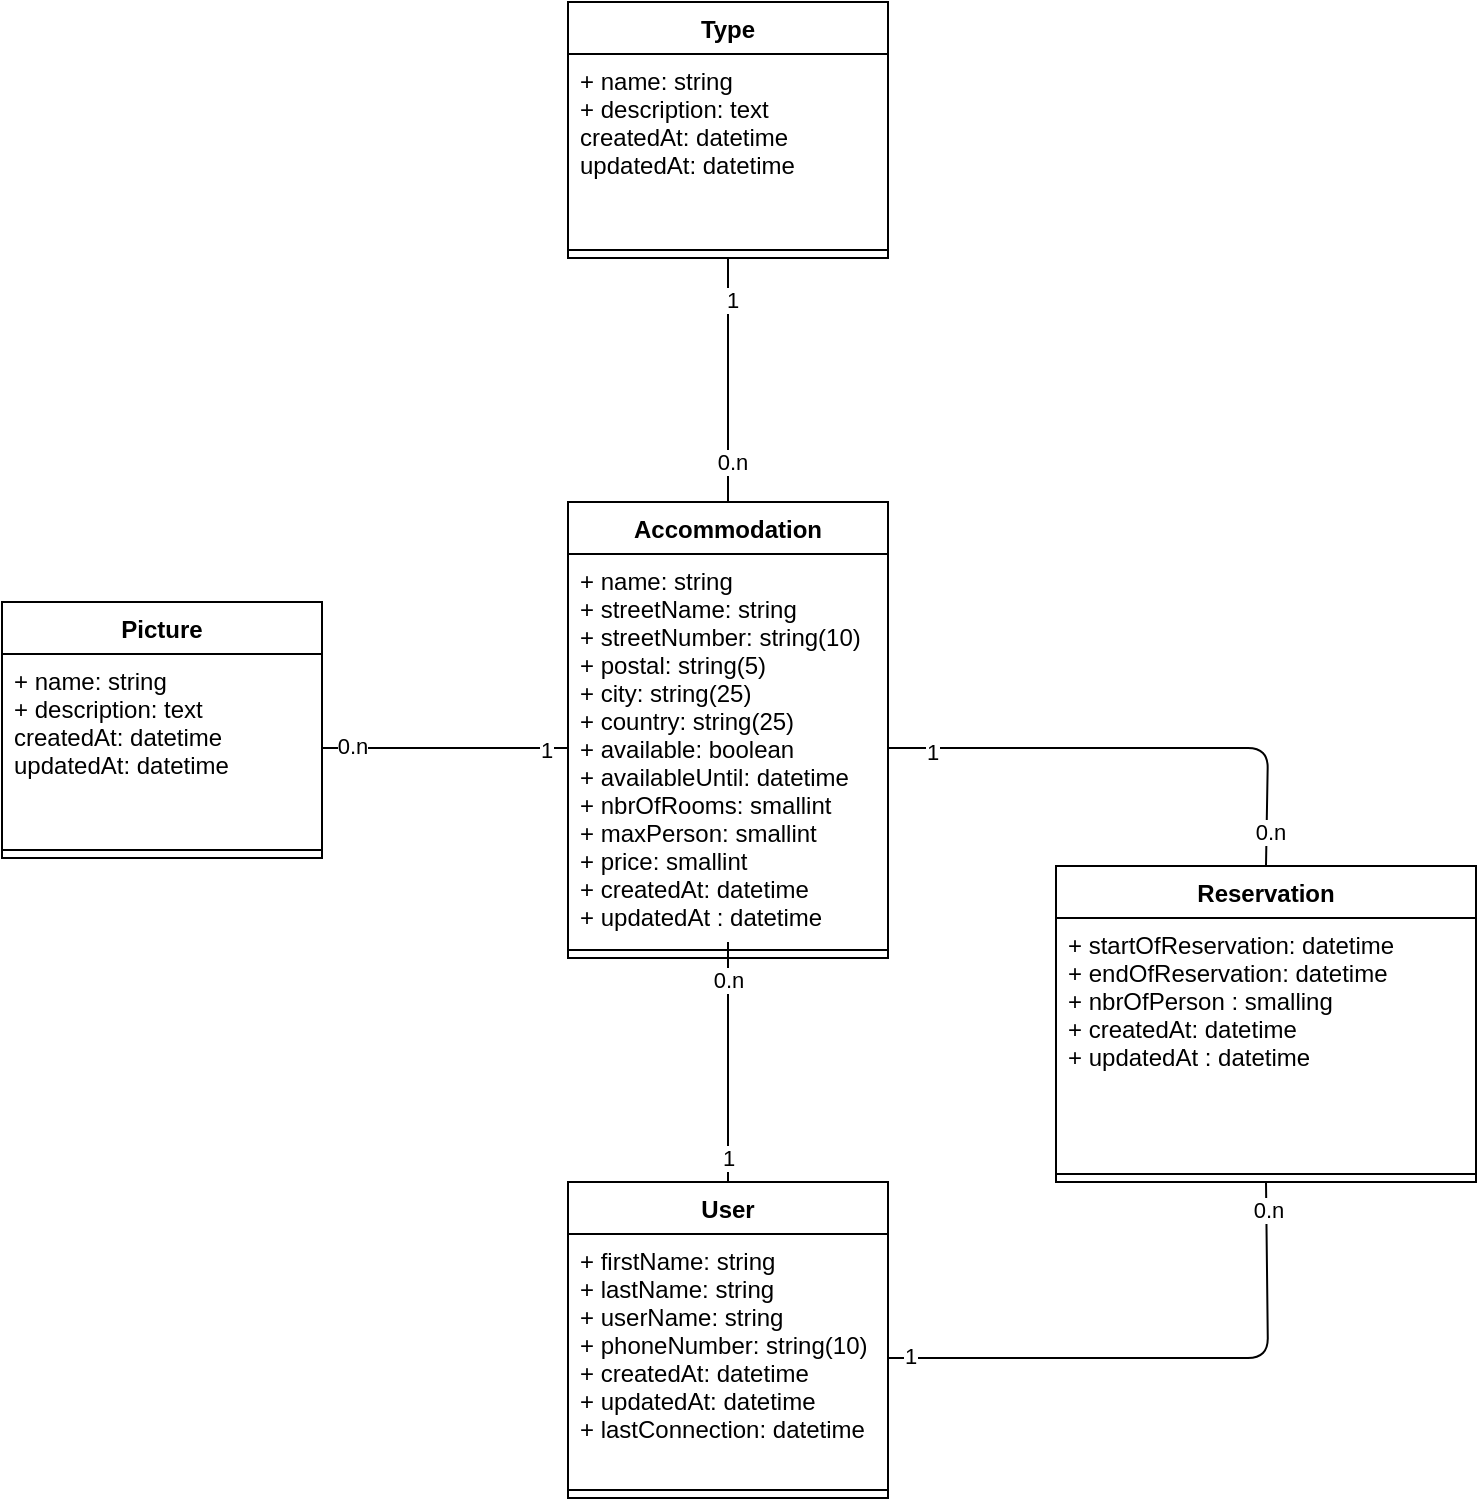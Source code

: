 <mxfile>
    <diagram id="i1747SerRFmGVv8NKZab" name="Page-1">
        <mxGraphModel dx="512" dy="498" grid="1" gridSize="10" guides="1" tooltips="1" connect="1" arrows="1" fold="1" page="1" pageScale="1" pageWidth="827" pageHeight="1169" math="0" shadow="0">
            <root>
                <mxCell id="0"/>
                <mxCell id="1" parent="0"/>
                <mxCell id="2" value="User" style="swimlane;fontStyle=1;align=center;verticalAlign=top;childLayout=stackLayout;horizontal=1;startSize=26;horizontalStack=0;resizeParent=1;resizeParentMax=0;resizeLast=0;collapsible=1;marginBottom=0;" parent="1" vertex="1">
                    <mxGeometry x="353" y="670" width="160" height="158" as="geometry"/>
                </mxCell>
                <mxCell id="3" value="+ firstName: string&#10;+ lastName: string&#10;+ userName: string&#10;+ phoneNumber: string(10)&#10;+ createdAt: datetime&#10;+ updatedAt: datetime&#10;+ lastConnection: datetime" style="text;strokeColor=none;fillColor=none;align=left;verticalAlign=top;spacingLeft=4;spacingRight=4;overflow=hidden;rotatable=0;points=[[0,0.5],[1,0.5]];portConstraint=eastwest;" parent="2" vertex="1">
                    <mxGeometry y="26" width="160" height="124" as="geometry"/>
                </mxCell>
                <mxCell id="4" value="" style="line;strokeWidth=1;fillColor=none;align=left;verticalAlign=middle;spacingTop=-1;spacingLeft=3;spacingRight=3;rotatable=0;labelPosition=right;points=[];portConstraint=eastwest;strokeColor=inherit;" parent="2" vertex="1">
                    <mxGeometry y="150" width="160" height="8" as="geometry"/>
                </mxCell>
                <mxCell id="6" value="Accommodation" style="swimlane;fontStyle=1;align=center;verticalAlign=top;childLayout=stackLayout;horizontal=1;startSize=26;horizontalStack=0;resizeParent=1;resizeParentMax=0;resizeLast=0;collapsible=1;marginBottom=0;" parent="1" vertex="1">
                    <mxGeometry x="353" y="330" width="160" height="228" as="geometry"/>
                </mxCell>
                <mxCell id="7" value="+ name: string&#10;+ streetName: string&#10;+ streetNumber: string(10)&#10;+ postal: string(5)&#10;+ city: string(25)&#10;+ country: string(25)&#10;+ available: boolean&#10;+ availableUntil: datetime&#10;+ nbrOfRooms: smallint&#10;+ maxPerson: smallint&#10;+ price: smallint&#10;+ createdAt: datetime&#10;+ updatedAt : datetime" style="text;strokeColor=none;fillColor=none;align=left;verticalAlign=top;spacingLeft=4;spacingRight=4;overflow=hidden;rotatable=0;points=[[0,0.5],[1,0.5]];portConstraint=eastwest;" parent="6" vertex="1">
                    <mxGeometry y="26" width="160" height="194" as="geometry"/>
                </mxCell>
                <mxCell id="8" value="" style="line;strokeWidth=1;fillColor=none;align=left;verticalAlign=middle;spacingTop=-1;spacingLeft=3;spacingRight=3;rotatable=0;labelPosition=right;points=[];portConstraint=eastwest;strokeColor=inherit;" parent="6" vertex="1">
                    <mxGeometry y="220" width="160" height="8" as="geometry"/>
                </mxCell>
                <mxCell id="18" style="edgeStyle=none;html=1;exitX=0.5;exitY=0;exitDx=0;exitDy=0;entryX=1;entryY=0.5;entryDx=0;entryDy=0;endArrow=none;endFill=0;" parent="1" source="9" target="7" edge="1">
                    <mxGeometry relative="1" as="geometry">
                        <Array as="points">
                            <mxPoint x="703" y="453"/>
                        </Array>
                    </mxGeometry>
                </mxCell>
                <mxCell id="19" value="1" style="edgeLabel;html=1;align=center;verticalAlign=middle;resizable=0;points=[];" parent="18" vertex="1" connectable="0">
                    <mxGeometry x="0.824" y="2" relative="1" as="geometry">
                        <mxPoint as="offset"/>
                    </mxGeometry>
                </mxCell>
                <mxCell id="22" value="0.n" style="edgeLabel;html=1;align=center;verticalAlign=middle;resizable=0;points=[];" parent="18" vertex="1" connectable="0">
                    <mxGeometry x="-0.863" y="-1" relative="1" as="geometry">
                        <mxPoint as="offset"/>
                    </mxGeometry>
                </mxCell>
                <mxCell id="9" value="Reservation" style="swimlane;fontStyle=1;align=center;verticalAlign=top;childLayout=stackLayout;horizontal=1;startSize=26;horizontalStack=0;resizeParent=1;resizeParentMax=0;resizeLast=0;collapsible=1;marginBottom=0;" parent="1" vertex="1">
                    <mxGeometry x="597" y="512" width="210" height="158" as="geometry"/>
                </mxCell>
                <mxCell id="10" value="+ startOfReservation: datetime&#10;+ endOfReservation: datetime&#10;+ nbrOfPerson : smalling&#10;+ createdAt: datetime&#10;+ updatedAt : datetime" style="text;strokeColor=none;fillColor=none;align=left;verticalAlign=top;spacingLeft=4;spacingRight=4;overflow=hidden;rotatable=0;points=[[0,0.5],[1,0.5]];portConstraint=eastwest;" parent="9" vertex="1">
                    <mxGeometry y="26" width="210" height="124" as="geometry"/>
                </mxCell>
                <mxCell id="11" value="" style="line;strokeWidth=1;fillColor=none;align=left;verticalAlign=middle;spacingTop=-1;spacingLeft=3;spacingRight=3;rotatable=0;labelPosition=right;points=[];portConstraint=eastwest;strokeColor=inherit;" parent="9" vertex="1">
                    <mxGeometry y="150" width="210" height="8" as="geometry"/>
                </mxCell>
                <mxCell id="12" style="edgeStyle=none;html=1;exitX=0.5;exitY=0;exitDx=0;exitDy=0;endArrow=none;endFill=0;" parent="1" source="2" target="7" edge="1">
                    <mxGeometry relative="1" as="geometry"/>
                </mxCell>
                <mxCell id="13" value="0.n" style="edgeLabel;html=1;align=center;verticalAlign=middle;resizable=0;points=[];" parent="12" vertex="1" connectable="0">
                    <mxGeometry x="0.694" relative="1" as="geometry">
                        <mxPoint as="offset"/>
                    </mxGeometry>
                </mxCell>
                <mxCell id="14" value="1" style="edgeLabel;html=1;align=center;verticalAlign=middle;resizable=0;points=[];" parent="12" vertex="1" connectable="0">
                    <mxGeometry x="-0.792" relative="1" as="geometry">
                        <mxPoint as="offset"/>
                    </mxGeometry>
                </mxCell>
                <mxCell id="15" style="edgeStyle=none;html=1;exitX=1;exitY=0.5;exitDx=0;exitDy=0;endArrow=none;endFill=0;entryX=0.5;entryY=1;entryDx=0;entryDy=0;" parent="1" source="3" target="9" edge="1">
                    <mxGeometry relative="1" as="geometry">
                        <mxPoint x="893" y="590" as="targetPoint"/>
                        <Array as="points">
                            <mxPoint x="703" y="758"/>
                        </Array>
                    </mxGeometry>
                </mxCell>
                <mxCell id="16" value="0.n" style="edgeLabel;html=1;align=center;verticalAlign=middle;resizable=0;points=[];" parent="15" vertex="1" connectable="0">
                    <mxGeometry x="0.898" y="-1" relative="1" as="geometry">
                        <mxPoint as="offset"/>
                    </mxGeometry>
                </mxCell>
                <mxCell id="17" value="1" style="edgeLabel;html=1;align=center;verticalAlign=middle;resizable=0;points=[];" parent="15" vertex="1" connectable="0">
                    <mxGeometry x="-0.922" y="1" relative="1" as="geometry">
                        <mxPoint as="offset"/>
                    </mxGeometry>
                </mxCell>
                <mxCell id="23" value="Picture" style="swimlane;fontStyle=1;align=center;verticalAlign=top;childLayout=stackLayout;horizontal=1;startSize=26;horizontalStack=0;resizeParent=1;resizeParentMax=0;resizeLast=0;collapsible=1;marginBottom=0;" parent="1" vertex="1">
                    <mxGeometry x="70" y="380" width="160" height="128" as="geometry"/>
                </mxCell>
                <mxCell id="24" value="+ name: string&#10;+ description: text&#10;createdAt: datetime&#10;updatedAt: datetime" style="text;strokeColor=none;fillColor=none;align=left;verticalAlign=top;spacingLeft=4;spacingRight=4;overflow=hidden;rotatable=0;points=[[0,0.5],[1,0.5]];portConstraint=eastwest;" parent="23" vertex="1">
                    <mxGeometry y="26" width="160" height="94" as="geometry"/>
                </mxCell>
                <mxCell id="25" value="" style="line;strokeWidth=1;fillColor=none;align=left;verticalAlign=middle;spacingTop=-1;spacingLeft=3;spacingRight=3;rotatable=0;labelPosition=right;points=[];portConstraint=eastwest;strokeColor=inherit;" parent="23" vertex="1">
                    <mxGeometry y="120" width="160" height="8" as="geometry"/>
                </mxCell>
                <mxCell id="26" style="edgeStyle=none;html=1;exitX=1;exitY=0.5;exitDx=0;exitDy=0;endArrow=none;endFill=0;" parent="1" source="24" target="7" edge="1">
                    <mxGeometry relative="1" as="geometry"/>
                </mxCell>
                <mxCell id="27" value="1" style="edgeLabel;html=1;align=center;verticalAlign=middle;resizable=0;points=[];" parent="26" vertex="1" connectable="0">
                    <mxGeometry x="0.812" y="-1" relative="1" as="geometry">
                        <mxPoint as="offset"/>
                    </mxGeometry>
                </mxCell>
                <mxCell id="28" value="0.n" style="edgeLabel;html=1;align=center;verticalAlign=middle;resizable=0;points=[];" parent="26" vertex="1" connectable="0">
                    <mxGeometry x="-0.766" y="1" relative="1" as="geometry">
                        <mxPoint as="offset"/>
                    </mxGeometry>
                </mxCell>
                <mxCell id="35" style="edgeStyle=none;html=1;exitX=0.5;exitY=1;exitDx=0;exitDy=0;entryX=0.5;entryY=0;entryDx=0;entryDy=0;endArrow=none;endFill=0;" edge="1" parent="1" source="32" target="6">
                    <mxGeometry relative="1" as="geometry"/>
                </mxCell>
                <mxCell id="36" value="1" style="edgeLabel;html=1;align=center;verticalAlign=middle;resizable=0;points=[];" vertex="1" connectable="0" parent="35">
                    <mxGeometry x="-0.661" y="2" relative="1" as="geometry">
                        <mxPoint as="offset"/>
                    </mxGeometry>
                </mxCell>
                <mxCell id="37" value="0.n" style="edgeLabel;html=1;align=center;verticalAlign=middle;resizable=0;points=[];" vertex="1" connectable="0" parent="35">
                    <mxGeometry x="0.67" y="2" relative="1" as="geometry">
                        <mxPoint as="offset"/>
                    </mxGeometry>
                </mxCell>
                <mxCell id="32" value="Type" style="swimlane;fontStyle=1;align=center;verticalAlign=top;childLayout=stackLayout;horizontal=1;startSize=26;horizontalStack=0;resizeParent=1;resizeParentMax=0;resizeLast=0;collapsible=1;marginBottom=0;" vertex="1" parent="1">
                    <mxGeometry x="353" y="80" width="160" height="128" as="geometry"/>
                </mxCell>
                <mxCell id="33" value="+ name: string&#10;+ description: text&#10;createdAt: datetime&#10;updatedAt: datetime" style="text;strokeColor=none;fillColor=none;align=left;verticalAlign=top;spacingLeft=4;spacingRight=4;overflow=hidden;rotatable=0;points=[[0,0.5],[1,0.5]];portConstraint=eastwest;" vertex="1" parent="32">
                    <mxGeometry y="26" width="160" height="94" as="geometry"/>
                </mxCell>
                <mxCell id="34" value="" style="line;strokeWidth=1;fillColor=none;align=left;verticalAlign=middle;spacingTop=-1;spacingLeft=3;spacingRight=3;rotatable=0;labelPosition=right;points=[];portConstraint=eastwest;strokeColor=inherit;" vertex="1" parent="32">
                    <mxGeometry y="120" width="160" height="8" as="geometry"/>
                </mxCell>
            </root>
        </mxGraphModel>
    </diagram>
</mxfile>